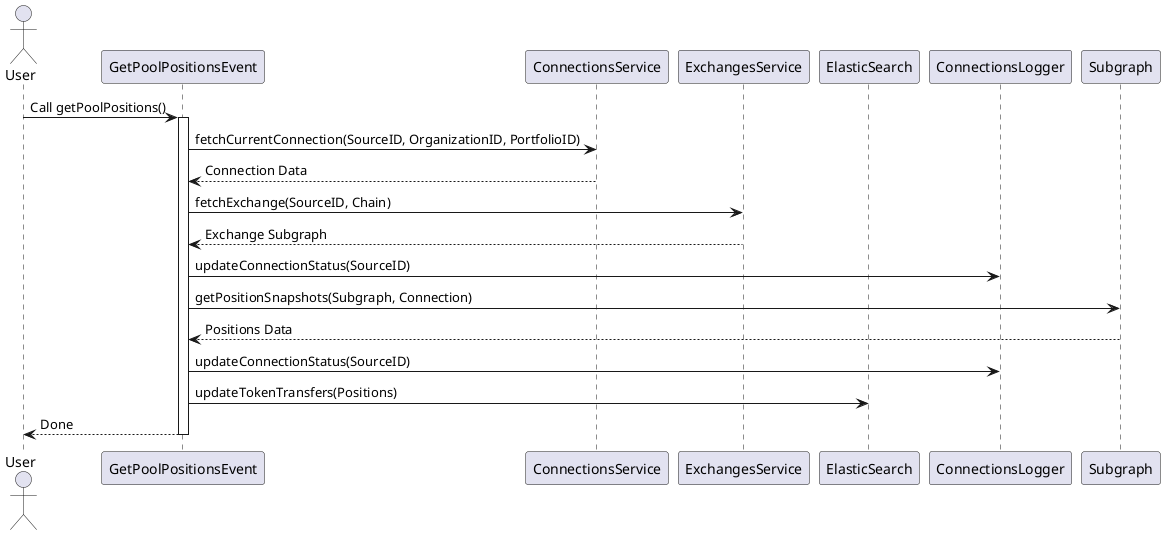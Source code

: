 @startuml
skinparam linetype ortho


actor User
participant GetPoolPositionsEvent
participant ConnectionsService
participant ExchangesService
participant ElasticSearch
participant ConnectionsLogger
participant Subgraph


User -> GetPoolPositionsEvent: Call getPoolPositions()
activate GetPoolPositionsEvent

GetPoolPositionsEvent -> ConnectionsService : fetchCurrentConnection(SourceID, OrganizationID, PortfolioID)
ConnectionsService --> GetPoolPositionsEvent : Connection Data

GetPoolPositionsEvent -> ExchangesService : fetchExchange(SourceID, Chain)
ExchangesService  --> GetPoolPositionsEvent : Exchange Subgraph

GetPoolPositionsEvent -> ConnectionsLogger : updateConnectionStatus(SourceID)

GetPoolPositionsEvent -> Subgraph : getPositionSnapshots(Subgraph, Connection)
Subgraph --> GetPoolPositionsEvent : Positions Data

GetPoolPositionsEvent -> ConnectionsLogger : updateConnectionStatus(SourceID)

GetPoolPositionsEvent -> ElasticSearch : updateTokenTransfers(Positions)

GetPoolPositionsEvent --> User: Done

deactivate GetPoolPositionsEvent
@enduml
